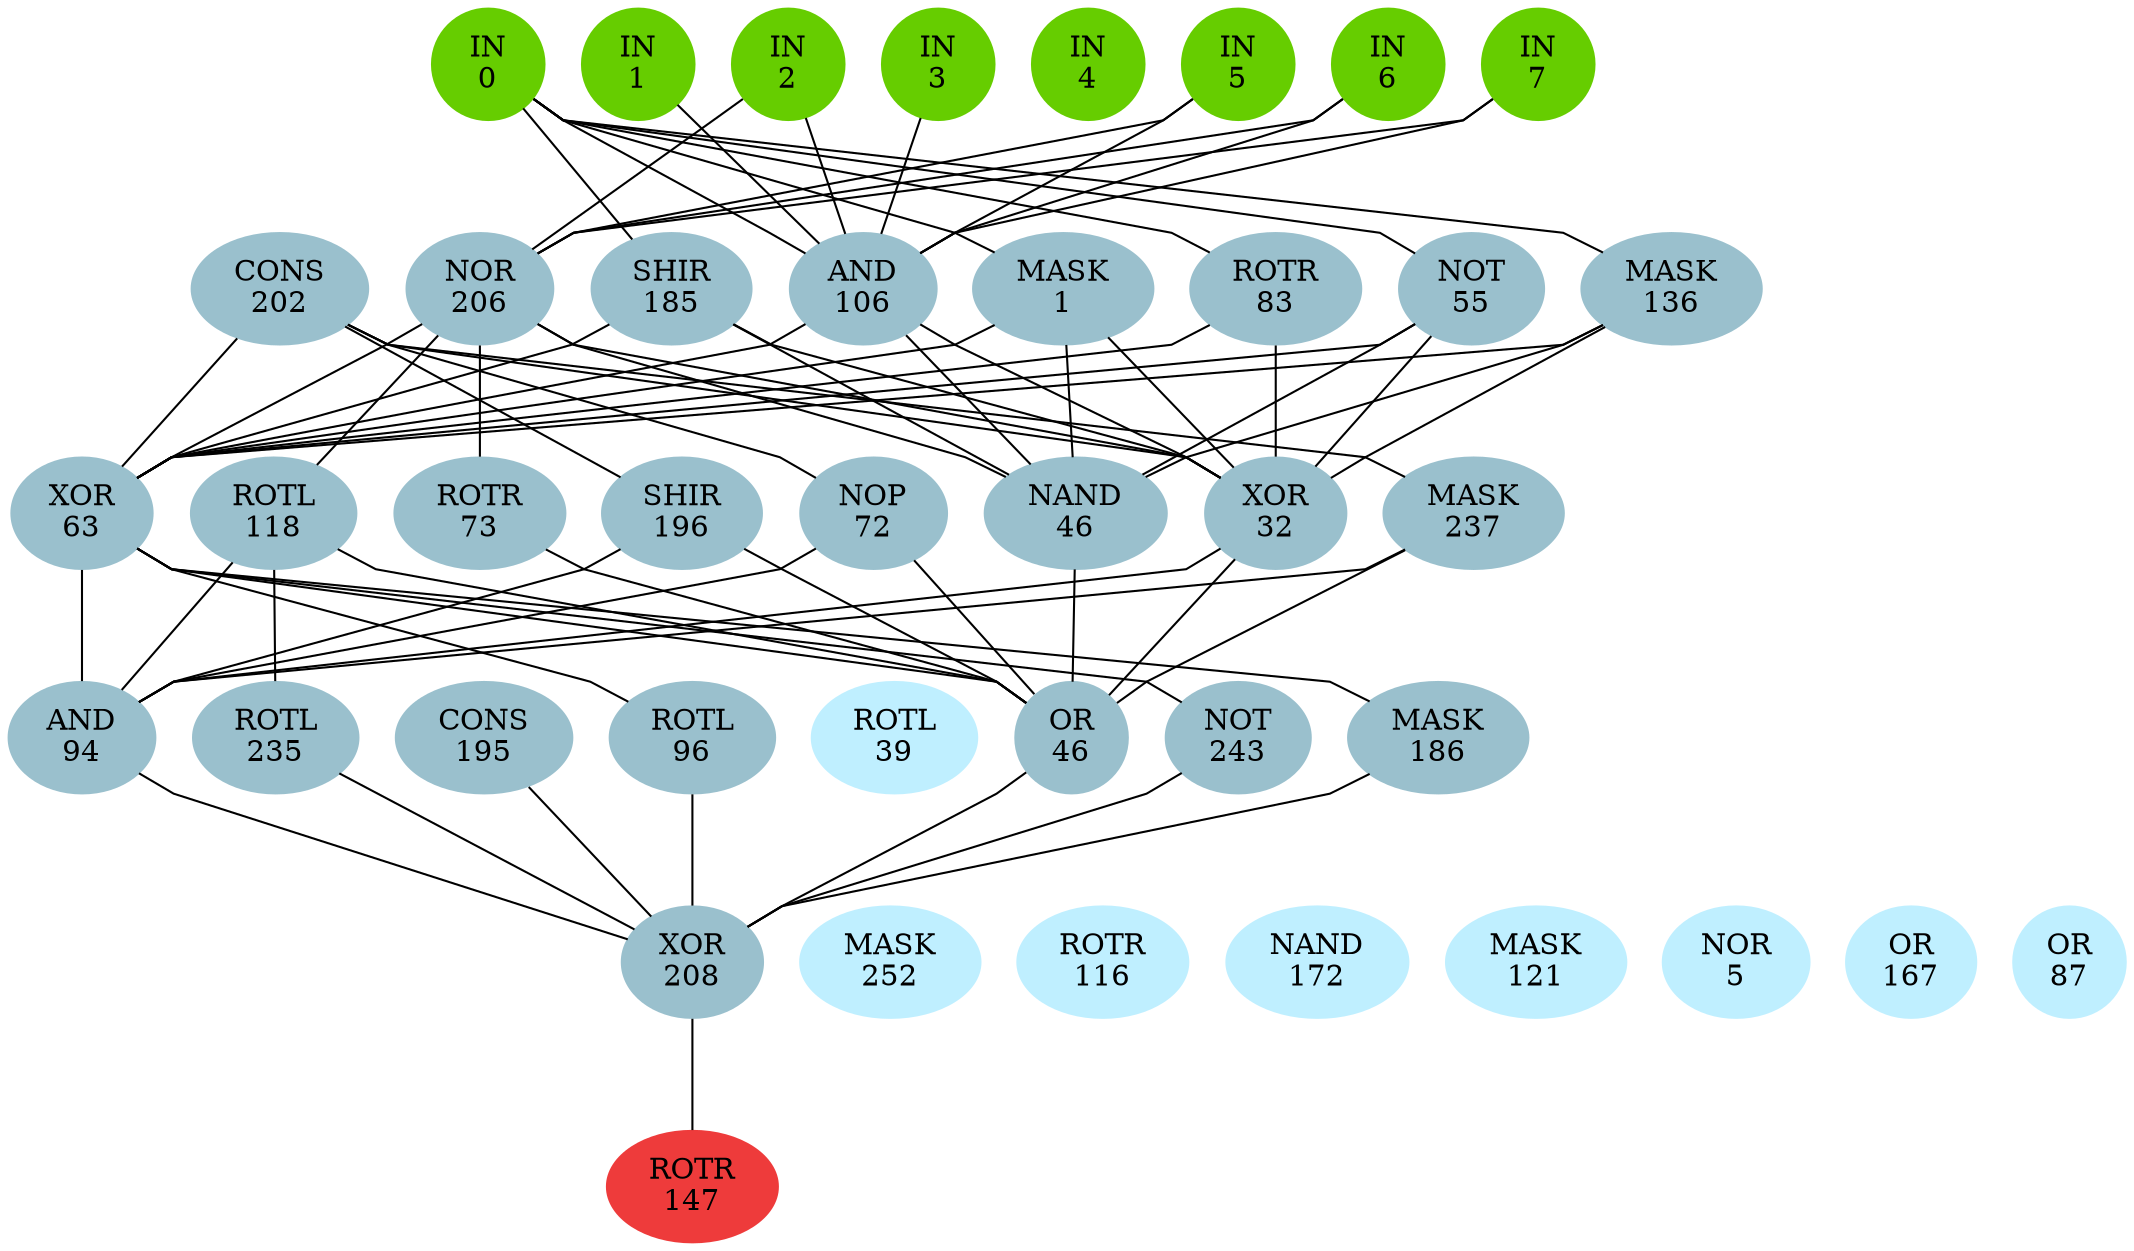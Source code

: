 graph EACircuit {
rankdir=BT;
ranksep=0.75;
ordering=out;
splines=polyline;
node [style=filled, color=lightblue2];

{ rank=same;
node [color=chartreuse3];
"-1_0"[label="IN\n0"];
node [color=chartreuse3];
"-1_1"[label="IN\n1"];
node [color=chartreuse3];
"-1_2"[label="IN\n2"];
node [color=chartreuse3];
"-1_3"[label="IN\n3"];
node [color=chartreuse3];
"-1_4"[label="IN\n4"];
node [color=chartreuse3];
"-1_5"[label="IN\n5"];
node [color=chartreuse3];
"-1_6"[label="IN\n6"];
node [color=chartreuse3];
"-1_7"[label="IN\n7"];
}
{ rank=same;
node [color=lightblue3];
"0_0"[label="CONS\n202"];
node [color=lightblue3];
"0_1"[label="NOR\n206"];
node [color=lightblue3];
"0_2"[label="SHIR\n185"];
node [color=lightblue3];
"0_3"[label="AND\n106"];
node [color=lightblue3];
"0_4"[label="MASK\n1"];
node [color=lightblue3];
"0_5"[label="ROTR\n83"];
node [color=lightblue3];
"0_6"[label="NOT\n55"];
node [color=lightblue3];
"0_7"[label="MASK\n136"];
}
{ rank=same;
node [color=lightblue3];
"1_0"[label="XOR\n63"];
node [color=lightblue3];
"1_1"[label="ROTL\n118"];
node [color=lightblue3];
"1_2"[label="ROTR\n73"];
node [color=lightblue3];
"1_3"[label="SHIR\n196"];
node [color=lightblue3];
"1_4"[label="NOP\n72"];
node [color=lightblue3];
"1_5"[label="NAND\n46"];
node [color=lightblue3];
"1_6"[label="XOR\n32"];
node [color=lightblue3];
"1_7"[label="MASK\n237"];
}
{ rank=same;
node [color=lightblue3];
"2_0"[label="AND\n94"];
node [color=lightblue3];
"2_1"[label="ROTL\n235"];
node [color=lightblue3];
"2_2"[label="CONS\n195"];
node [color=lightblue3];
"2_3"[label="ROTL\n96"];
node [color=lightblue1];
"2_4"[label="ROTL\n39"];
node [color=lightblue3];
"2_5"[label="OR\n46"];
node [color=lightblue3];
"2_6"[label="NOT\n243"];
node [color=lightblue3];
"2_7"[label="MASK\n186"];
}
{ rank=same;
node [color=lightblue3];
"3_0"[label="XOR\n208"];
node [color=lightblue1];
"3_1"[label="MASK\n252"];
node [color=lightblue1];
"3_2"[label="ROTR\n116"];
node [color=lightblue1];
"3_3"[label="NAND\n172"];
node [color=lightblue1];
"3_4"[label="MASK\n121"];
node [color=lightblue1];
"3_5"[label="NOR\n5"];
node [color=lightblue1];
"3_6"[label="OR\n167"];
node [color=lightblue1];
"3_7"[label="OR\n87"];
}
{ rank=same;
node [color=brown2];
"4_0"[label="ROTR\n147"];
}
edge[style=invis];
"-1_0" -- "-1_1" -- "-1_2" -- "-1_3" -- "-1_4" -- "-1_5" -- "-1_6" -- "-1_7";
"0_0" -- "0_1" -- "0_2" -- "0_3" -- "0_4" -- "0_5" -- "0_6" -- "0_7";
"1_0" -- "1_1" -- "1_2" -- "1_3" -- "1_4" -- "1_5" -- "1_6" -- "1_7";
"2_0" -- "2_1" -- "2_2" -- "2_3" -- "2_4" -- "2_5" -- "2_6" -- "2_7";
"3_0" -- "3_1" -- "3_2" -- "3_3" -- "3_4" -- "3_5" -- "3_6" -- "3_7";
"4_0" -- "4_0";
edge[style=solid];
"0_1" -- "-1_2";
"0_1" -- "-1_5";
"0_1" -- "-1_6";
"0_1" -- "-1_7";
"0_2" -- "-1_0";
"0_3" -- "-1_0";
"0_3" -- "-1_1";
"0_3" -- "-1_2";
"0_3" -- "-1_3";
"0_3" -- "-1_5";
"0_3" -- "-1_6";
"0_3" -- "-1_7";
"0_4" -- "-1_0";
"0_5" -- "-1_0";
"0_6" -- "-1_0";
"0_7" -- "-1_0";
"1_0" -- "0_0";
"1_0" -- "0_1";
"1_0" -- "0_2";
"1_0" -- "0_3";
"1_0" -- "0_4";
"1_0" -- "0_5";
"1_0" -- "0_6";
"1_0" -- "0_7";
"1_1" -- "0_1";
"1_2" -- "0_1";
"1_3" -- "0_0";
"1_4" -- "0_0";
"1_5" -- "0_1";
"1_5" -- "0_2";
"1_5" -- "0_3";
"1_5" -- "0_4";
"1_5" -- "0_6";
"1_5" -- "0_7";
"1_6" -- "0_0";
"1_6" -- "0_1";
"1_6" -- "0_2";
"1_6" -- "0_3";
"1_6" -- "0_4";
"1_6" -- "0_5";
"1_6" -- "0_6";
"1_6" -- "0_7";
"1_7" -- "0_0";
"2_0" -- "1_0";
"2_0" -- "1_1";
"2_0" -- "1_3";
"2_0" -- "1_4";
"2_0" -- "1_6";
"2_0" -- "1_7";
"2_1" -- "1_1";
"2_3" -- "1_0";
"2_5" -- "1_0";
"2_5" -- "1_1";
"2_5" -- "1_2";
"2_5" -- "1_3";
"2_5" -- "1_4";
"2_5" -- "1_5";
"2_5" -- "1_6";
"2_5" -- "1_7";
"2_6" -- "1_0";
"2_7" -- "1_0";
"3_0" -- "2_0";
"3_0" -- "2_1";
"3_0" -- "2_2";
"3_0" -- "2_3";
"3_0" -- "2_5";
"3_0" -- "2_6";
"3_0" -- "2_7";
"4_0" -- "3_0";
}